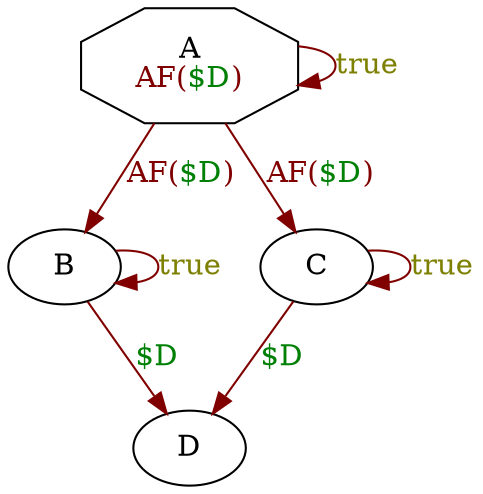 digraph system {
N0 [label=<A<BR/><FONT COLOR="0.0 1 0.5">AF(<FONT COLOR="0.34 1 0.5">$D</FONT>)</FONT>>,shape=octagon]
N1 [label=<B>]
N2 [label=<D>]
N3 [label=<C>]
N3 -> N3 [color="0.0 1 0.5",label=<<FONT COLOR="0.17 1 0.5">true</FONT>>]
N0 -> N3 [color="0.0 1 0.5",label=<<FONT COLOR="0.0 1 0.5">AF(<FONT COLOR="0.34 1 0.5">$D</FONT>)</FONT>>]
N1 -> N1 [color="0.0 1 0.5",label=<<FONT COLOR="0.17 1 0.5">true</FONT>>]
N1 -> N2 [color="0.0 1 0.5",label=<<FONT COLOR="0.34 1 0.5">$D</FONT>>]
N3 -> N2 [color="0.0 1 0.5",label=<<FONT COLOR="0.34 1 0.5">$D</FONT>>]
N0 -> N0 [color="0.0 1 0.5",label=<<FONT COLOR="0.17 1 0.5">true</FONT>>]
N0 -> N1 [color="0.0 1 0.5",label=<<FONT COLOR="0.0 1 0.5">AF(<FONT COLOR="0.34 1 0.5">$D</FONT>)</FONT>>]
}
